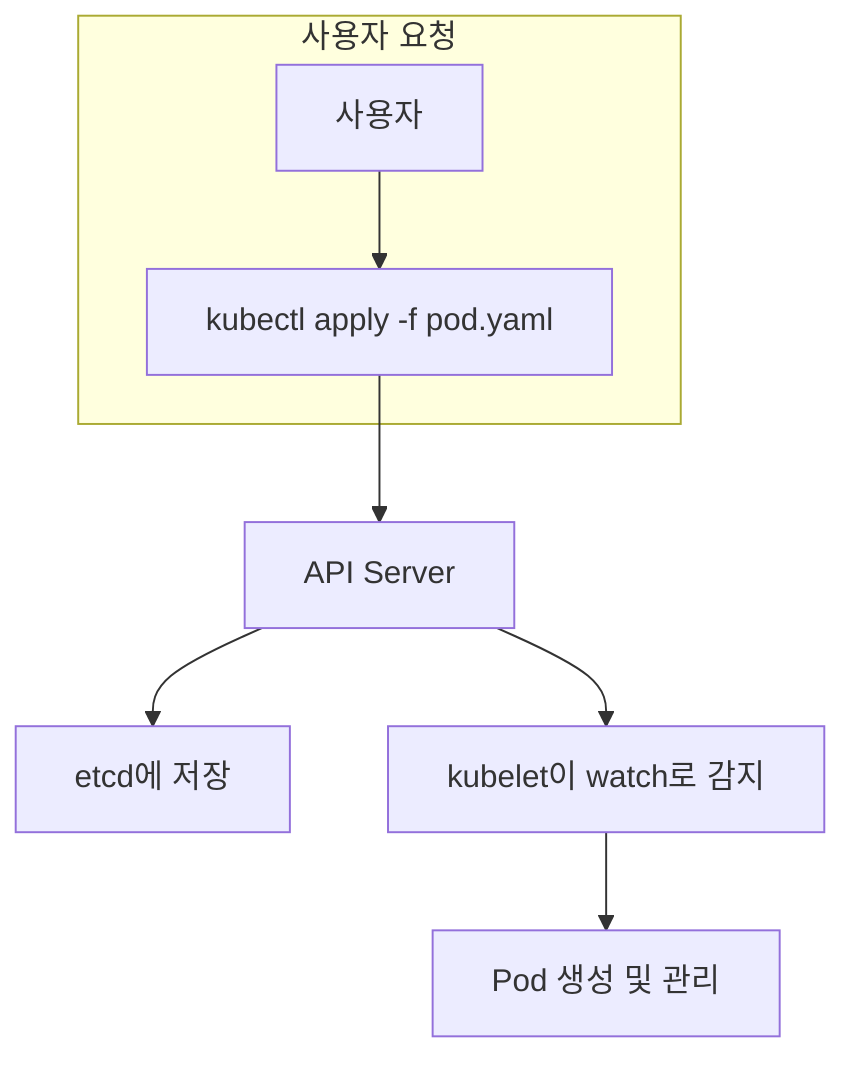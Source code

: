 flowchart TD
  subgraph 사용자 요청
    A[사용자] --> B[kubectl apply -f pod.yaml]
  end
  B --> C[API Server]
  C --> D[etcd에 저장]
  C --> E[kubelet이 watch로 감지]
  E --> F[Pod 생성 및 관리]